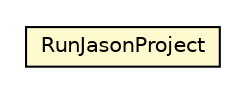 #!/usr/local/bin/dot
#
# Class diagram 
# Generated by UMLGraph version R5_6 (http://www.umlgraph.org/)
#

digraph G {
	edge [fontname="Helvetica",fontsize=10,labelfontname="Helvetica",labelfontsize=10];
	node [fontname="Helvetica",fontsize=10,shape=plaintext];
	nodesep=0.25;
	ranksep=0.5;
	// jason.runtime.RunJasonProject
	c60728 [label=<<table title="jason.runtime.RunJasonProject" border="0" cellborder="1" cellspacing="0" cellpadding="2" port="p" bgcolor="lemonChiffon" href="./RunJasonProject.html">
		<tr><td><table border="0" cellspacing="0" cellpadding="1">
<tr><td align="center" balign="center"> RunJasonProject </td></tr>
		</table></td></tr>
		</table>>, URL="./RunJasonProject.html", fontname="Helvetica", fontcolor="black", fontsize=10.0];
}

